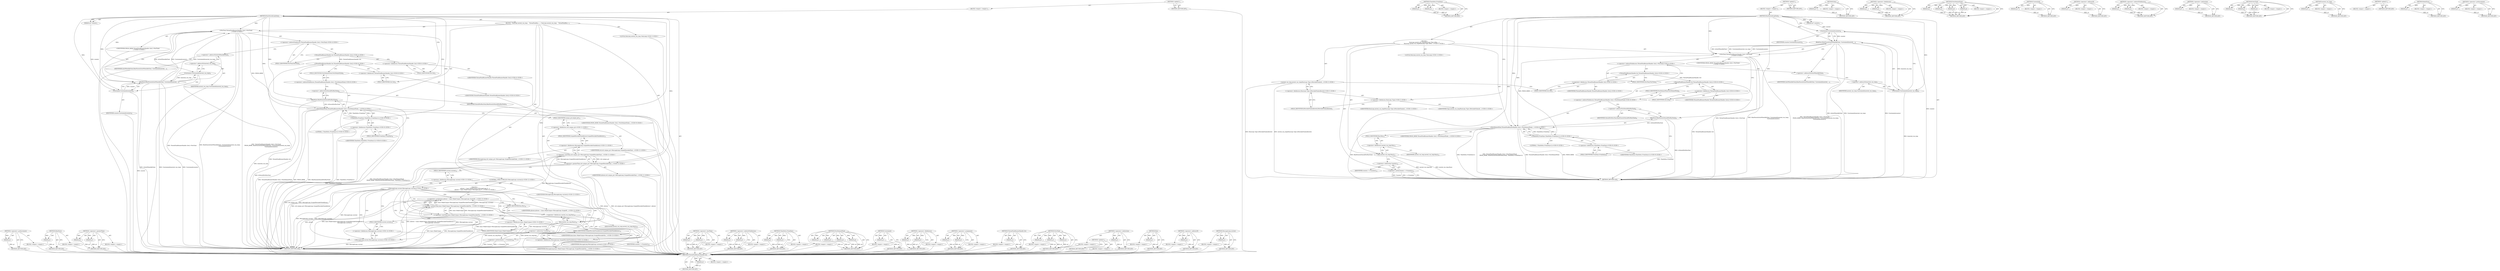 digraph "&lt;operator&gt;.preIncrement" {
vulnerable_168 [label=<(METHOD,&lt;operator&gt;.preIncrement)>];
vulnerable_169 [label=<(PARAM,p1)>];
vulnerable_170 [label=<(BLOCK,&lt;empty&gt;,&lt;empty&gt;)>];
vulnerable_171 [label=<(METHOD_RETURN,ANY)>];
vulnerable_121 [label=<(METHOD,BindOnce)>];
vulnerable_122 [label=<(PARAM,p1)>];
vulnerable_123 [label=<(BLOCK,&lt;empty&gt;,&lt;empty&gt;)>];
vulnerable_124 [label=<(METHOD_RETURN,ANY)>];
vulnerable_145 [label=<(METHOD,&lt;operator&gt;.greaterThan)>];
vulnerable_146 [label=<(PARAM,p1)>];
vulnerable_147 [label=<(PARAM,p2)>];
vulnerable_148 [label=<(BLOCK,&lt;empty&gt;,&lt;empty&gt;)>];
vulnerable_149 [label=<(METHOD_RETURN,ANY)>];
vulnerable_6 [label=<(METHOD,&lt;global&gt;)<SUB>1</SUB>>];
vulnerable_7 [label=<(BLOCK,&lt;empty&gt;,&lt;empty&gt;)<SUB>1</SUB>>];
vulnerable_8 [label=<(METHOD,RunNestedLoopTask)<SUB>1</SUB>>];
vulnerable_9 [label=<(PARAM,int* counter)<SUB>1</SUB>>];
vulnerable_10 [label=<(BLOCK,{
  RunLoop nested_run_loop;
 
   ThreadTaskRun...,{
  RunLoop nested_run_loop;
 
   ThreadTaskRun...)<SUB>1</SUB>>];
vulnerable_11 [label="<(LOCAL,RunLoop nested_run_loop: RunLoop)<SUB>2</SUB>>"];
vulnerable_12 [label="<(PostTask,ThreadTaskRunnerHandle::Get()-&gt;PostTask(
      ...)<SUB>4</SUB>>"];
vulnerable_13 [label="<(&lt;operator&gt;.indirectFieldAccess,ThreadTaskRunnerHandle::Get()-&gt;PostTask)<SUB>4</SUB>>"];
vulnerable_14 [label="<(ThreadTaskRunnerHandle.Get,ThreadTaskRunnerHandle::Get())<SUB>4</SUB>>"];
vulnerable_15 [label="<(&lt;operator&gt;.fieldAccess,ThreadTaskRunnerHandle::Get)<SUB>4</SUB>>"];
vulnerable_16 [label="<(IDENTIFIER,ThreadTaskRunnerHandle,ThreadTaskRunnerHandle::Get())<SUB>4</SUB>>"];
vulnerable_17 [label=<(FIELD_IDENTIFIER,Get,Get)<SUB>4</SUB>>];
vulnerable_18 [label=<(FIELD_IDENTIFIER,PostTask,PostTask)<SUB>4</SUB>>];
vulnerable_19 [label="<(IDENTIFIER,FROM_HERE,ThreadTaskRunnerHandle::Get()-&gt;PostTask(
      ...)<SUB>5</SUB>>"];
vulnerable_20 [label=<(BindOnce,BindOnce(&amp;QuitWhenIdleTask, Unretained(&amp;nested_...)<SUB>5</SUB>>];
vulnerable_21 [label=<(&lt;operator&gt;.addressOf,&amp;QuitWhenIdleTask)<SUB>5</SUB>>];
vulnerable_22 [label=<(IDENTIFIER,QuitWhenIdleTask,BindOnce(&amp;QuitWhenIdleTask, Unretained(&amp;nested_...)<SUB>5</SUB>>];
vulnerable_23 [label=<(Unretained,Unretained(&amp;nested_run_loop))<SUB>5</SUB>>];
vulnerable_24 [label=<(&lt;operator&gt;.addressOf,&amp;nested_run_loop)<SUB>5</SUB>>];
vulnerable_25 [label=<(IDENTIFIER,nested_run_loop,Unretained(&amp;nested_run_loop))<SUB>5</SUB>>];
vulnerable_26 [label=<(Unretained,Unretained(counter))<SUB>6</SUB>>];
vulnerable_27 [label=<(IDENTIFIER,counter,Unretained(counter))<SUB>6</SUB>>];
vulnerable_28 [label="<(PostDelayedTask,ThreadTaskRunnerHandle::Get()-&gt;PostDelayedTask(...)<SUB>8</SUB>>"];
vulnerable_29 [label="<(&lt;operator&gt;.indirectFieldAccess,ThreadTaskRunnerHandle::Get()-&gt;PostDelayedTask)<SUB>8</SUB>>"];
vulnerable_30 [label="<(ThreadTaskRunnerHandle.Get,ThreadTaskRunnerHandle::Get())<SUB>8</SUB>>"];
vulnerable_31 [label="<(&lt;operator&gt;.fieldAccess,ThreadTaskRunnerHandle::Get)<SUB>8</SUB>>"];
vulnerable_32 [label="<(IDENTIFIER,ThreadTaskRunnerHandle,ThreadTaskRunnerHandle::Get())<SUB>8</SUB>>"];
vulnerable_33 [label=<(FIELD_IDENTIFIER,Get,Get)<SUB>8</SUB>>];
vulnerable_34 [label=<(FIELD_IDENTIFIER,PostDelayedTask,PostDelayedTask)<SUB>8</SUB>>];
vulnerable_35 [label="<(IDENTIFIER,FROM_HERE,ThreadTaskRunnerHandle::Get()-&gt;PostDelayedTask(...)<SUB>9</SUB>>"];
vulnerable_36 [label=<(BindOnce,BindOnce(&amp;ShouldNotRunTask))<SUB>9</SUB>>];
vulnerable_37 [label=<(&lt;operator&gt;.addressOf,&amp;ShouldNotRunTask)<SUB>9</SUB>>];
vulnerable_38 [label=<(IDENTIFIER,ShouldNotRunTask,BindOnce(&amp;ShouldNotRunTask))<SUB>9</SUB>>];
vulnerable_39 [label="<(TimeDelta.FromDays,TimeDelta::FromDays(1))<SUB>9</SUB>>"];
vulnerable_40 [label="<(&lt;operator&gt;.fieldAccess,TimeDelta::FromDays)<SUB>9</SUB>>"];
vulnerable_41 [label="<(IDENTIFIER,TimeDelta,TimeDelta::FromDays(1))<SUB>9</SUB>>"];
vulnerable_42 [label=<(FIELD_IDENTIFIER,FromDays,FromDays)<SUB>9</SUB>>];
vulnerable_43 [label="<(LITERAL,1,TimeDelta::FromDays(1))<SUB>9</SUB>>"];
vulnerable_44 [label="<(&lt;operator&gt;.greaterThan,std::unique_ptr&lt;MessageLoop::ScopedNestableTask...)<SUB>11</SUB>>"];
vulnerable_45 [label="<(&lt;operator&gt;.lessThan,std::unique_ptr&lt;MessageLoop::ScopedNestableTask...)<SUB>11</SUB>>"];
vulnerable_46 [label="<(&lt;operator&gt;.fieldAccess,std::unique_ptr)<SUB>11</SUB>>"];
vulnerable_47 [label="<(IDENTIFIER,std,std::unique_ptr&lt;MessageLoop::ScopedNestableTask...)<SUB>11</SUB>>"];
vulnerable_48 [label=<(FIELD_IDENTIFIER,unique_ptr,unique_ptr)<SUB>11</SUB>>];
vulnerable_49 [label="<(&lt;operator&gt;.fieldAccess,MessageLoop::ScopedNestableTaskAllower)<SUB>11</SUB>>"];
vulnerable_50 [label="<(IDENTIFIER,MessageLoop,std::unique_ptr&lt;MessageLoop::ScopedNestableTask...)<SUB>11</SUB>>"];
vulnerable_51 [label=<(FIELD_IDENTIFIER,ScopedNestableTaskAllower,ScopedNestableTaskAllower)<SUB>11</SUB>>];
vulnerable_52 [label="<(IDENTIFIER,allower,std::unique_ptr&lt;MessageLoop::ScopedNestableTask...)<SUB>11</SUB>>"];
vulnerable_53 [label="<(CONTROL_STRUCTURE,IF,if (MessageLoop::current()))<SUB>12</SUB>>"];
vulnerable_54 [label="<(MessageLoop.current,MessageLoop::current())<SUB>12</SUB>>"];
vulnerable_55 [label="<(&lt;operator&gt;.fieldAccess,MessageLoop::current)<SUB>12</SUB>>"];
vulnerable_56 [label="<(IDENTIFIER,MessageLoop,MessageLoop::current())<SUB>12</SUB>>"];
vulnerable_57 [label=<(FIELD_IDENTIFIER,current,current)<SUB>12</SUB>>];
vulnerable_58 [label="<(BLOCK,{
    allower = base::MakeUnique&lt;MessageLoop::S...,{
    allower = base::MakeUnique&lt;MessageLoop::S...)<SUB>12</SUB>>"];
vulnerable_59 [label="<(&lt;operator&gt;.assignment,allower = base::MakeUnique&lt;MessageLoop::ScopedN...)<SUB>13</SUB>>"];
vulnerable_60 [label="<(IDENTIFIER,allower,allower = base::MakeUnique&lt;MessageLoop::ScopedN...)<SUB>13</SUB>>"];
vulnerable_61 [label="<(&lt;operator&gt;.greaterThan,base::MakeUnique&lt;MessageLoop::ScopedNestableTas...)<SUB>13</SUB>>"];
vulnerable_62 [label="<(&lt;operator&gt;.lessThan,base::MakeUnique&lt;MessageLoop::ScopedNestableTas...)<SUB>13</SUB>>"];
vulnerable_63 [label="<(&lt;operator&gt;.fieldAccess,base::MakeUnique)<SUB>13</SUB>>"];
vulnerable_64 [label="<(IDENTIFIER,base,base::MakeUnique&lt;MessageLoop::ScopedNestableTas...)<SUB>13</SUB>>"];
vulnerable_65 [label=<(FIELD_IDENTIFIER,MakeUnique,MakeUnique)<SUB>13</SUB>>];
vulnerable_66 [label="<(&lt;operator&gt;.fieldAccess,MessageLoop::ScopedNestableTaskAllower)<SUB>13</SUB>>"];
vulnerable_67 [label="<(IDENTIFIER,MessageLoop,base::MakeUnique&lt;MessageLoop::ScopedNestableTas...)<SUB>13</SUB>>"];
vulnerable_68 [label=<(FIELD_IDENTIFIER,ScopedNestableTaskAllower,ScopedNestableTaskAllower)<SUB>13</SUB>>];
vulnerable_69 [label="<(MessageLoop.current,MessageLoop::current())<SUB>14</SUB>>"];
vulnerable_70 [label="<(&lt;operator&gt;.fieldAccess,MessageLoop::current)<SUB>14</SUB>>"];
vulnerable_71 [label="<(IDENTIFIER,MessageLoop,MessageLoop::current())<SUB>14</SUB>>"];
vulnerable_72 [label=<(FIELD_IDENTIFIER,current,current)<SUB>14</SUB>>];
vulnerable_73 [label=<(Run,nested_run_loop.Run())<SUB>16</SUB>>];
vulnerable_74 [label=<(&lt;operator&gt;.fieldAccess,nested_run_loop.Run)<SUB>16</SUB>>];
vulnerable_75 [label=<(IDENTIFIER,nested_run_loop,nested_run_loop.Run())<SUB>16</SUB>>];
vulnerable_76 [label=<(FIELD_IDENTIFIER,Run,Run)<SUB>16</SUB>>];
vulnerable_77 [label=<(&lt;operator&gt;.preIncrement,++(*counter))<SUB>18</SUB>>];
vulnerable_78 [label=<(&lt;operator&gt;.indirection,*counter)<SUB>18</SUB>>];
vulnerable_79 [label=<(IDENTIFIER,counter,++(*counter))<SUB>18</SUB>>];
vulnerable_80 [label=<(METHOD_RETURN,void)<SUB>1</SUB>>];
vulnerable_82 [label=<(METHOD_RETURN,ANY)<SUB>1</SUB>>];
vulnerable_150 [label=<(METHOD,&lt;operator&gt;.lessThan)>];
vulnerable_151 [label=<(PARAM,p1)>];
vulnerable_152 [label=<(PARAM,p2)>];
vulnerable_153 [label=<(BLOCK,&lt;empty&gt;,&lt;empty&gt;)>];
vulnerable_154 [label=<(METHOD_RETURN,ANY)>];
vulnerable_107 [label=<(METHOD,&lt;operator&gt;.indirectFieldAccess)>];
vulnerable_108 [label=<(PARAM,p1)>];
vulnerable_109 [label=<(PARAM,p2)>];
vulnerable_110 [label=<(BLOCK,&lt;empty&gt;,&lt;empty&gt;)>];
vulnerable_111 [label=<(METHOD_RETURN,ANY)>];
vulnerable_140 [label=<(METHOD,TimeDelta.FromDays)>];
vulnerable_141 [label=<(PARAM,p1)>];
vulnerable_142 [label=<(PARAM,p2)>];
vulnerable_143 [label=<(BLOCK,&lt;empty&gt;,&lt;empty&gt;)>];
vulnerable_144 [label=<(METHOD_RETURN,ANY)>];
vulnerable_133 [label=<(METHOD,PostDelayedTask)>];
vulnerable_134 [label=<(PARAM,p1)>];
vulnerable_135 [label=<(PARAM,p2)>];
vulnerable_136 [label=<(PARAM,p3)>];
vulnerable_137 [label=<(PARAM,p4)>];
vulnerable_138 [label=<(BLOCK,&lt;empty&gt;,&lt;empty&gt;)>];
vulnerable_139 [label=<(METHOD_RETURN,ANY)>];
vulnerable_129 [label=<(METHOD,Unretained)>];
vulnerable_130 [label=<(PARAM,p1)>];
vulnerable_131 [label=<(BLOCK,&lt;empty&gt;,&lt;empty&gt;)>];
vulnerable_132 [label=<(METHOD_RETURN,ANY)>];
vulnerable_116 [label=<(METHOD,&lt;operator&gt;.fieldAccess)>];
vulnerable_117 [label=<(PARAM,p1)>];
vulnerable_118 [label=<(PARAM,p2)>];
vulnerable_119 [label=<(BLOCK,&lt;empty&gt;,&lt;empty&gt;)>];
vulnerable_120 [label=<(METHOD_RETURN,ANY)>];
vulnerable_159 [label=<(METHOD,&lt;operator&gt;.assignment)>];
vulnerable_160 [label=<(PARAM,p1)>];
vulnerable_161 [label=<(PARAM,p2)>];
vulnerable_162 [label=<(BLOCK,&lt;empty&gt;,&lt;empty&gt;)>];
vulnerable_163 [label=<(METHOD_RETURN,ANY)>];
vulnerable_112 [label=<(METHOD,ThreadTaskRunnerHandle.Get)>];
vulnerable_113 [label=<(PARAM,p1)>];
vulnerable_114 [label=<(BLOCK,&lt;empty&gt;,&lt;empty&gt;)>];
vulnerable_115 [label=<(METHOD_RETURN,ANY)>];
vulnerable_101 [label=<(METHOD,PostTask)>];
vulnerable_102 [label=<(PARAM,p1)>];
vulnerable_103 [label=<(PARAM,p2)>];
vulnerable_104 [label=<(PARAM,p3)>];
vulnerable_105 [label=<(BLOCK,&lt;empty&gt;,&lt;empty&gt;)>];
vulnerable_106 [label=<(METHOD_RETURN,ANY)>];
vulnerable_95 [label=<(METHOD,&lt;global&gt;)<SUB>1</SUB>>];
vulnerable_96 [label=<(BLOCK,&lt;empty&gt;,&lt;empty&gt;)>];
vulnerable_97 [label=<(METHOD_RETURN,ANY)>];
vulnerable_172 [label=<(METHOD,&lt;operator&gt;.indirection)>];
vulnerable_173 [label=<(PARAM,p1)>];
vulnerable_174 [label=<(BLOCK,&lt;empty&gt;,&lt;empty&gt;)>];
vulnerable_175 [label=<(METHOD_RETURN,ANY)>];
vulnerable_164 [label=<(METHOD,Run)>];
vulnerable_165 [label=<(PARAM,p1)>];
vulnerable_166 [label=<(BLOCK,&lt;empty&gt;,&lt;empty&gt;)>];
vulnerable_167 [label=<(METHOD_RETURN,ANY)>];
vulnerable_125 [label=<(METHOD,&lt;operator&gt;.addressOf)>];
vulnerable_126 [label=<(PARAM,p1)>];
vulnerable_127 [label=<(BLOCK,&lt;empty&gt;,&lt;empty&gt;)>];
vulnerable_128 [label=<(METHOD_RETURN,ANY)>];
vulnerable_155 [label=<(METHOD,MessageLoop.current)>];
vulnerable_156 [label=<(PARAM,p1)>];
vulnerable_157 [label=<(BLOCK,&lt;empty&gt;,&lt;empty&gt;)>];
vulnerable_158 [label=<(METHOD_RETURN,ANY)>];
fixed_100 [label=<(METHOD,ThreadTaskRunnerHandle.Get)>];
fixed_101 [label=<(PARAM,p1)>];
fixed_102 [label=<(BLOCK,&lt;empty&gt;,&lt;empty&gt;)>];
fixed_103 [label=<(METHOD_RETURN,ANY)>];
fixed_123 [label=<(METHOD,TimeDelta.FromDays)>];
fixed_124 [label=<(PARAM,p1)>];
fixed_125 [label=<(PARAM,p2)>];
fixed_126 [label=<(BLOCK,&lt;empty&gt;,&lt;empty&gt;)>];
fixed_127 [label=<(METHOD_RETURN,ANY)>];
fixed_6 [label=<(METHOD,&lt;global&gt;)<SUB>1</SUB>>];
fixed_7 [label=<(BLOCK,&lt;empty&gt;,&lt;empty&gt;)<SUB>1</SUB>>];
fixed_8 [label=<(METHOD,RunNestedLoopTask)<SUB>1</SUB>>];
fixed_9 [label=<(PARAM,int* counter)<SUB>1</SUB>>];
fixed_10 [label="<(BLOCK,{
  RunLoop nested_run_loop(RunLoop::Type::kNes...,{
  RunLoop nested_run_loop(RunLoop::Type::kNes...)<SUB>1</SUB>>"];
fixed_11 [label="<(LOCAL,RunLoop nested_run_loop: RunLoop)<SUB>2</SUB>>"];
fixed_12 [label="<(nested_run_loop,nested_run_loop(RunLoop::Type::kNestableTasksAl...)<SUB>2</SUB>>"];
fixed_13 [label="<(&lt;operator&gt;.fieldAccess,RunLoop::Type::kNestableTasksAllowed)<SUB>2</SUB>>"];
fixed_14 [label="<(&lt;operator&gt;.fieldAccess,RunLoop::Type)<SUB>2</SUB>>"];
fixed_15 [label="<(IDENTIFIER,RunLoop,nested_run_loop(RunLoop::Type::kNestableTasksAl...)<SUB>2</SUB>>"];
fixed_16 [label="<(IDENTIFIER,Type,nested_run_loop(RunLoop::Type::kNestableTasksAl...)<SUB>2</SUB>>"];
fixed_17 [label=<(FIELD_IDENTIFIER,kNestableTasksAllowed,kNestableTasksAllowed)<SUB>2</SUB>>];
fixed_18 [label="<(PostTask,ThreadTaskRunnerHandle::Get()-&gt;PostTask(
      ...)<SUB>4</SUB>>"];
fixed_19 [label="<(&lt;operator&gt;.indirectFieldAccess,ThreadTaskRunnerHandle::Get()-&gt;PostTask)<SUB>4</SUB>>"];
fixed_20 [label="<(ThreadTaskRunnerHandle.Get,ThreadTaskRunnerHandle::Get())<SUB>4</SUB>>"];
fixed_21 [label="<(&lt;operator&gt;.fieldAccess,ThreadTaskRunnerHandle::Get)<SUB>4</SUB>>"];
fixed_22 [label="<(IDENTIFIER,ThreadTaskRunnerHandle,ThreadTaskRunnerHandle::Get())<SUB>4</SUB>>"];
fixed_23 [label=<(FIELD_IDENTIFIER,Get,Get)<SUB>4</SUB>>];
fixed_24 [label=<(FIELD_IDENTIFIER,PostTask,PostTask)<SUB>4</SUB>>];
fixed_25 [label="<(IDENTIFIER,FROM_HERE,ThreadTaskRunnerHandle::Get()-&gt;PostTask(
      ...)<SUB>5</SUB>>"];
fixed_26 [label=<(BindOnce,BindOnce(&amp;QuitWhenIdleTask, Unretained(&amp;nested_...)<SUB>5</SUB>>];
fixed_27 [label=<(&lt;operator&gt;.addressOf,&amp;QuitWhenIdleTask)<SUB>5</SUB>>];
fixed_28 [label=<(IDENTIFIER,QuitWhenIdleTask,BindOnce(&amp;QuitWhenIdleTask, Unretained(&amp;nested_...)<SUB>5</SUB>>];
fixed_29 [label=<(Unretained,Unretained(&amp;nested_run_loop))<SUB>5</SUB>>];
fixed_30 [label=<(&lt;operator&gt;.addressOf,&amp;nested_run_loop)<SUB>5</SUB>>];
fixed_31 [label=<(IDENTIFIER,nested_run_loop,Unretained(&amp;nested_run_loop))<SUB>5</SUB>>];
fixed_32 [label=<(Unretained,Unretained(counter))<SUB>6</SUB>>];
fixed_33 [label=<(IDENTIFIER,counter,Unretained(counter))<SUB>6</SUB>>];
fixed_34 [label="<(PostDelayedTask,ThreadTaskRunnerHandle::Get()-&gt;PostDelayedTask(...)<SUB>8</SUB>>"];
fixed_35 [label="<(&lt;operator&gt;.indirectFieldAccess,ThreadTaskRunnerHandle::Get()-&gt;PostDelayedTask)<SUB>8</SUB>>"];
fixed_36 [label="<(ThreadTaskRunnerHandle.Get,ThreadTaskRunnerHandle::Get())<SUB>8</SUB>>"];
fixed_37 [label="<(&lt;operator&gt;.fieldAccess,ThreadTaskRunnerHandle::Get)<SUB>8</SUB>>"];
fixed_38 [label="<(IDENTIFIER,ThreadTaskRunnerHandle,ThreadTaskRunnerHandle::Get())<SUB>8</SUB>>"];
fixed_39 [label=<(FIELD_IDENTIFIER,Get,Get)<SUB>8</SUB>>];
fixed_40 [label=<(FIELD_IDENTIFIER,PostDelayedTask,PostDelayedTask)<SUB>8</SUB>>];
fixed_41 [label="<(IDENTIFIER,FROM_HERE,ThreadTaskRunnerHandle::Get()-&gt;PostDelayedTask(...)<SUB>9</SUB>>"];
fixed_42 [label=<(BindOnce,BindOnce(&amp;ShouldNotRunTask))<SUB>9</SUB>>];
fixed_43 [label=<(&lt;operator&gt;.addressOf,&amp;ShouldNotRunTask)<SUB>9</SUB>>];
fixed_44 [label=<(IDENTIFIER,ShouldNotRunTask,BindOnce(&amp;ShouldNotRunTask))<SUB>9</SUB>>];
fixed_45 [label="<(TimeDelta.FromDays,TimeDelta::FromDays(1))<SUB>9</SUB>>"];
fixed_46 [label="<(&lt;operator&gt;.fieldAccess,TimeDelta::FromDays)<SUB>9</SUB>>"];
fixed_47 [label="<(IDENTIFIER,TimeDelta,TimeDelta::FromDays(1))<SUB>9</SUB>>"];
fixed_48 [label=<(FIELD_IDENTIFIER,FromDays,FromDays)<SUB>9</SUB>>];
fixed_49 [label="<(LITERAL,1,TimeDelta::FromDays(1))<SUB>9</SUB>>"];
fixed_50 [label=<(Run,nested_run_loop.Run())<SUB>11</SUB>>];
fixed_51 [label=<(&lt;operator&gt;.fieldAccess,nested_run_loop.Run)<SUB>11</SUB>>];
fixed_52 [label=<(IDENTIFIER,nested_run_loop,nested_run_loop.Run())<SUB>11</SUB>>];
fixed_53 [label=<(FIELD_IDENTIFIER,Run,Run)<SUB>11</SUB>>];
fixed_54 [label=<(&lt;operator&gt;.preIncrement,++(*counter))<SUB>13</SUB>>];
fixed_55 [label=<(&lt;operator&gt;.indirection,*counter)<SUB>13</SUB>>];
fixed_56 [label=<(IDENTIFIER,counter,++(*counter))<SUB>13</SUB>>];
fixed_57 [label=<(METHOD_RETURN,void)<SUB>1</SUB>>];
fixed_59 [label=<(METHOD_RETURN,ANY)<SUB>1</SUB>>];
fixed_128 [label=<(METHOD,Run)>];
fixed_129 [label=<(PARAM,p1)>];
fixed_130 [label=<(BLOCK,&lt;empty&gt;,&lt;empty&gt;)>];
fixed_131 [label=<(METHOD_RETURN,ANY)>];
fixed_84 [label=<(METHOD,&lt;operator&gt;.fieldAccess)>];
fixed_85 [label=<(PARAM,p1)>];
fixed_86 [label=<(PARAM,p2)>];
fixed_87 [label=<(BLOCK,&lt;empty&gt;,&lt;empty&gt;)>];
fixed_88 [label=<(METHOD_RETURN,ANY)>];
fixed_116 [label=<(METHOD,PostDelayedTask)>];
fixed_117 [label=<(PARAM,p1)>];
fixed_118 [label=<(PARAM,p2)>];
fixed_119 [label=<(PARAM,p3)>];
fixed_120 [label=<(PARAM,p4)>];
fixed_121 [label=<(BLOCK,&lt;empty&gt;,&lt;empty&gt;)>];
fixed_122 [label=<(METHOD_RETURN,ANY)>];
fixed_112 [label=<(METHOD,Unretained)>];
fixed_113 [label=<(PARAM,p1)>];
fixed_114 [label=<(BLOCK,&lt;empty&gt;,&lt;empty&gt;)>];
fixed_115 [label=<(METHOD_RETURN,ANY)>];
fixed_108 [label=<(METHOD,&lt;operator&gt;.addressOf)>];
fixed_109 [label=<(PARAM,p1)>];
fixed_110 [label=<(BLOCK,&lt;empty&gt;,&lt;empty&gt;)>];
fixed_111 [label=<(METHOD_RETURN,ANY)>];
fixed_95 [label=<(METHOD,&lt;operator&gt;.indirectFieldAccess)>];
fixed_96 [label=<(PARAM,p1)>];
fixed_97 [label=<(PARAM,p2)>];
fixed_98 [label=<(BLOCK,&lt;empty&gt;,&lt;empty&gt;)>];
fixed_99 [label=<(METHOD_RETURN,ANY)>];
fixed_136 [label=<(METHOD,&lt;operator&gt;.indirection)>];
fixed_137 [label=<(PARAM,p1)>];
fixed_138 [label=<(BLOCK,&lt;empty&gt;,&lt;empty&gt;)>];
fixed_139 [label=<(METHOD_RETURN,ANY)>];
fixed_89 [label=<(METHOD,PostTask)>];
fixed_90 [label=<(PARAM,p1)>];
fixed_91 [label=<(PARAM,p2)>];
fixed_92 [label=<(PARAM,p3)>];
fixed_93 [label=<(BLOCK,&lt;empty&gt;,&lt;empty&gt;)>];
fixed_94 [label=<(METHOD_RETURN,ANY)>];
fixed_80 [label=<(METHOD,nested_run_loop)>];
fixed_81 [label=<(PARAM,p1)>];
fixed_82 [label=<(BLOCK,&lt;empty&gt;,&lt;empty&gt;)>];
fixed_83 [label=<(METHOD_RETURN,ANY)>];
fixed_74 [label=<(METHOD,&lt;global&gt;)<SUB>1</SUB>>];
fixed_75 [label=<(BLOCK,&lt;empty&gt;,&lt;empty&gt;)>];
fixed_76 [label=<(METHOD_RETURN,ANY)>];
fixed_104 [label=<(METHOD,BindOnce)>];
fixed_105 [label=<(PARAM,p1)>];
fixed_106 [label=<(BLOCK,&lt;empty&gt;,&lt;empty&gt;)>];
fixed_107 [label=<(METHOD_RETURN,ANY)>];
fixed_132 [label=<(METHOD,&lt;operator&gt;.preIncrement)>];
fixed_133 [label=<(PARAM,p1)>];
fixed_134 [label=<(BLOCK,&lt;empty&gt;,&lt;empty&gt;)>];
fixed_135 [label=<(METHOD_RETURN,ANY)>];
vulnerable_168 -> vulnerable_169  [key=0, label="AST: "];
vulnerable_168 -> vulnerable_169  [key=1, label="DDG: "];
vulnerable_168 -> vulnerable_170  [key=0, label="AST: "];
vulnerable_168 -> vulnerable_171  [key=0, label="AST: "];
vulnerable_168 -> vulnerable_171  [key=1, label="CFG: "];
vulnerable_169 -> vulnerable_171  [key=0, label="DDG: p1"];
vulnerable_170 -> fixed_100  [key=0];
vulnerable_171 -> fixed_100  [key=0];
vulnerable_121 -> vulnerable_122  [key=0, label="AST: "];
vulnerable_121 -> vulnerable_122  [key=1, label="DDG: "];
vulnerable_121 -> vulnerable_123  [key=0, label="AST: "];
vulnerable_121 -> vulnerable_124  [key=0, label="AST: "];
vulnerable_121 -> vulnerable_124  [key=1, label="CFG: "];
vulnerable_122 -> vulnerable_124  [key=0, label="DDG: p1"];
vulnerable_123 -> fixed_100  [key=0];
vulnerable_124 -> fixed_100  [key=0];
vulnerable_145 -> vulnerable_146  [key=0, label="AST: "];
vulnerable_145 -> vulnerable_146  [key=1, label="DDG: "];
vulnerable_145 -> vulnerable_148  [key=0, label="AST: "];
vulnerable_145 -> vulnerable_147  [key=0, label="AST: "];
vulnerable_145 -> vulnerable_147  [key=1, label="DDG: "];
vulnerable_145 -> vulnerable_149  [key=0, label="AST: "];
vulnerable_145 -> vulnerable_149  [key=1, label="CFG: "];
vulnerable_146 -> vulnerable_149  [key=0, label="DDG: p1"];
vulnerable_147 -> vulnerable_149  [key=0, label="DDG: p2"];
vulnerable_148 -> fixed_100  [key=0];
vulnerable_149 -> fixed_100  [key=0];
vulnerable_6 -> vulnerable_7  [key=0, label="AST: "];
vulnerable_6 -> vulnerable_82  [key=0, label="AST: "];
vulnerable_6 -> vulnerable_82  [key=1, label="CFG: "];
vulnerable_7 -> vulnerable_8  [key=0, label="AST: "];
vulnerable_8 -> vulnerable_9  [key=0, label="AST: "];
vulnerable_8 -> vulnerable_9  [key=1, label="DDG: "];
vulnerable_8 -> vulnerable_10  [key=0, label="AST: "];
vulnerable_8 -> vulnerable_80  [key=0, label="AST: "];
vulnerable_8 -> vulnerable_17  [key=0, label="CFG: "];
vulnerable_8 -> vulnerable_12  [key=0, label="DDG: "];
vulnerable_8 -> vulnerable_28  [key=0, label="DDG: "];
vulnerable_8 -> vulnerable_44  [key=0, label="DDG: "];
vulnerable_8 -> vulnerable_73  [key=0, label="DDG: "];
vulnerable_8 -> vulnerable_20  [key=0, label="DDG: "];
vulnerable_8 -> vulnerable_36  [key=0, label="DDG: "];
vulnerable_8 -> vulnerable_39  [key=0, label="DDG: "];
vulnerable_8 -> vulnerable_23  [key=0, label="DDG: "];
vulnerable_8 -> vulnerable_26  [key=0, label="DDG: "];
vulnerable_9 -> vulnerable_26  [key=0, label="DDG: counter"];
vulnerable_10 -> vulnerable_11  [key=0, label="AST: "];
vulnerable_10 -> vulnerable_12  [key=0, label="AST: "];
vulnerable_10 -> vulnerable_28  [key=0, label="AST: "];
vulnerable_10 -> vulnerable_44  [key=0, label="AST: "];
vulnerable_10 -> vulnerable_53  [key=0, label="AST: "];
vulnerable_10 -> vulnerable_73  [key=0, label="AST: "];
vulnerable_10 -> vulnerable_77  [key=0, label="AST: "];
vulnerable_11 -> fixed_100  [key=0];
vulnerable_12 -> vulnerable_13  [key=0, label="AST: "];
vulnerable_12 -> vulnerable_19  [key=0, label="AST: "];
vulnerable_12 -> vulnerable_20  [key=0, label="AST: "];
vulnerable_12 -> vulnerable_33  [key=0, label="CFG: "];
vulnerable_12 -> vulnerable_80  [key=0, label="DDG: ThreadTaskRunnerHandle::Get()-&gt;PostTask"];
vulnerable_12 -> vulnerable_80  [key=1, label="DDG: BindOnce(&amp;QuitWhenIdleTask, Unretained(&amp;nested_run_loop),
                          Unretained(counter))"];
vulnerable_12 -> vulnerable_80  [key=2, label="DDG: ThreadTaskRunnerHandle::Get()-&gt;PostTask(
      FROM_HERE, BindOnce(&amp;QuitWhenIdleTask, Unretained(&amp;nested_run_loop),
                          Unretained(counter)))"];
vulnerable_12 -> vulnerable_28  [key=0, label="DDG: FROM_HERE"];
vulnerable_13 -> vulnerable_14  [key=0, label="AST: "];
vulnerable_13 -> vulnerable_18  [key=0, label="AST: "];
vulnerable_13 -> vulnerable_21  [key=0, label="CFG: "];
vulnerable_14 -> vulnerable_15  [key=0, label="AST: "];
vulnerable_14 -> vulnerable_18  [key=0, label="CFG: "];
vulnerable_14 -> vulnerable_30  [key=0, label="DDG: ThreadTaskRunnerHandle::Get"];
vulnerable_15 -> vulnerable_16  [key=0, label="AST: "];
vulnerable_15 -> vulnerable_17  [key=0, label="AST: "];
vulnerable_15 -> vulnerable_14  [key=0, label="CFG: "];
vulnerable_16 -> fixed_100  [key=0];
vulnerable_17 -> vulnerable_15  [key=0, label="CFG: "];
vulnerable_18 -> vulnerable_13  [key=0, label="CFG: "];
vulnerable_19 -> fixed_100  [key=0];
vulnerable_20 -> vulnerable_21  [key=0, label="AST: "];
vulnerable_20 -> vulnerable_23  [key=0, label="AST: "];
vulnerable_20 -> vulnerable_26  [key=0, label="AST: "];
vulnerable_20 -> vulnerable_12  [key=0, label="CFG: "];
vulnerable_20 -> vulnerable_12  [key=1, label="DDG: &amp;QuitWhenIdleTask"];
vulnerable_20 -> vulnerable_12  [key=2, label="DDG: Unretained(&amp;nested_run_loop)"];
vulnerable_20 -> vulnerable_12  [key=3, label="DDG: Unretained(counter)"];
vulnerable_20 -> vulnerable_80  [key=0, label="DDG: &amp;QuitWhenIdleTask"];
vulnerable_20 -> vulnerable_80  [key=1, label="DDG: Unretained(&amp;nested_run_loop)"];
vulnerable_20 -> vulnerable_80  [key=2, label="DDG: Unretained(counter)"];
vulnerable_21 -> vulnerable_22  [key=0, label="AST: "];
vulnerable_21 -> vulnerable_24  [key=0, label="CFG: "];
vulnerable_22 -> fixed_100  [key=0];
vulnerable_23 -> vulnerable_24  [key=0, label="AST: "];
vulnerable_23 -> vulnerable_26  [key=0, label="CFG: "];
vulnerable_23 -> vulnerable_80  [key=0, label="DDG: &amp;nested_run_loop"];
vulnerable_23 -> vulnerable_20  [key=0, label="DDG: &amp;nested_run_loop"];
vulnerable_24 -> vulnerable_25  [key=0, label="AST: "];
vulnerable_24 -> vulnerable_23  [key=0, label="CFG: "];
vulnerable_25 -> fixed_100  [key=0];
vulnerable_26 -> vulnerable_27  [key=0, label="AST: "];
vulnerable_26 -> vulnerable_20  [key=0, label="CFG: "];
vulnerable_26 -> vulnerable_20  [key=1, label="DDG: counter"];
vulnerable_26 -> vulnerable_80  [key=0, label="DDG: counter"];
vulnerable_27 -> fixed_100  [key=0];
vulnerable_28 -> vulnerable_29  [key=0, label="AST: "];
vulnerable_28 -> vulnerable_35  [key=0, label="AST: "];
vulnerable_28 -> vulnerable_36  [key=0, label="AST: "];
vulnerable_28 -> vulnerable_39  [key=0, label="AST: "];
vulnerable_28 -> vulnerable_48  [key=0, label="CFG: "];
vulnerable_28 -> vulnerable_80  [key=0, label="DDG: ThreadTaskRunnerHandle::Get()-&gt;PostDelayedTask"];
vulnerable_28 -> vulnerable_80  [key=1, label="DDG: FROM_HERE"];
vulnerable_28 -> vulnerable_80  [key=2, label="DDG: BindOnce(&amp;ShouldNotRunTask)"];
vulnerable_28 -> vulnerable_80  [key=3, label="DDG: TimeDelta::FromDays(1)"];
vulnerable_28 -> vulnerable_80  [key=4, label="DDG: ThreadTaskRunnerHandle::Get()-&gt;PostDelayedTask(
       FROM_HERE, BindOnce(&amp;ShouldNotRunTask), TimeDelta::FromDays(1))"];
vulnerable_29 -> vulnerable_30  [key=0, label="AST: "];
vulnerable_29 -> vulnerable_34  [key=0, label="AST: "];
vulnerable_29 -> vulnerable_37  [key=0, label="CFG: "];
vulnerable_30 -> vulnerable_31  [key=0, label="AST: "];
vulnerable_30 -> vulnerable_34  [key=0, label="CFG: "];
vulnerable_30 -> vulnerable_80  [key=0, label="DDG: ThreadTaskRunnerHandle::Get"];
vulnerable_31 -> vulnerable_32  [key=0, label="AST: "];
vulnerable_31 -> vulnerable_33  [key=0, label="AST: "];
vulnerable_31 -> vulnerable_30  [key=0, label="CFG: "];
vulnerable_32 -> fixed_100  [key=0];
vulnerable_33 -> vulnerable_31  [key=0, label="CFG: "];
vulnerable_34 -> vulnerable_29  [key=0, label="CFG: "];
vulnerable_35 -> fixed_100  [key=0];
vulnerable_36 -> vulnerable_37  [key=0, label="AST: "];
vulnerable_36 -> vulnerable_42  [key=0, label="CFG: "];
vulnerable_36 -> vulnerable_80  [key=0, label="DDG: &amp;ShouldNotRunTask"];
vulnerable_36 -> vulnerable_28  [key=0, label="DDG: &amp;ShouldNotRunTask"];
vulnerable_37 -> vulnerable_38  [key=0, label="AST: "];
vulnerable_37 -> vulnerable_36  [key=0, label="CFG: "];
vulnerable_38 -> fixed_100  [key=0];
vulnerable_39 -> vulnerable_40  [key=0, label="AST: "];
vulnerable_39 -> vulnerable_43  [key=0, label="AST: "];
vulnerable_39 -> vulnerable_28  [key=0, label="CFG: "];
vulnerable_39 -> vulnerable_28  [key=1, label="DDG: TimeDelta::FromDays"];
vulnerable_39 -> vulnerable_28  [key=2, label="DDG: 1"];
vulnerable_39 -> vulnerable_80  [key=0, label="DDG: TimeDelta::FromDays"];
vulnerable_40 -> vulnerable_41  [key=0, label="AST: "];
vulnerable_40 -> vulnerable_42  [key=0, label="AST: "];
vulnerable_40 -> vulnerable_39  [key=0, label="CFG: "];
vulnerable_41 -> fixed_100  [key=0];
vulnerable_42 -> vulnerable_40  [key=0, label="CFG: "];
vulnerable_43 -> fixed_100  [key=0];
vulnerable_44 -> vulnerable_45  [key=0, label="AST: "];
vulnerable_44 -> vulnerable_52  [key=0, label="AST: "];
vulnerable_44 -> vulnerable_57  [key=0, label="CFG: "];
vulnerable_44 -> vulnerable_80  [key=0, label="DDG: std::unique_ptr&lt;MessageLoop::ScopedNestableTaskAllower"];
vulnerable_44 -> vulnerable_80  [key=1, label="DDG: allower"];
vulnerable_44 -> vulnerable_80  [key=2, label="DDG: std::unique_ptr&lt;MessageLoop::ScopedNestableTaskAllower&gt; allower"];
vulnerable_45 -> vulnerable_46  [key=0, label="AST: "];
vulnerable_45 -> vulnerable_49  [key=0, label="AST: "];
vulnerable_45 -> vulnerable_44  [key=0, label="CFG: "];
vulnerable_45 -> vulnerable_44  [key=1, label="DDG: std::unique_ptr"];
vulnerable_45 -> vulnerable_44  [key=2, label="DDG: MessageLoop::ScopedNestableTaskAllower"];
vulnerable_45 -> vulnerable_80  [key=0, label="DDG: std::unique_ptr"];
vulnerable_45 -> vulnerable_80  [key=1, label="DDG: MessageLoop::ScopedNestableTaskAllower"];
vulnerable_45 -> vulnerable_62  [key=0, label="DDG: MessageLoop::ScopedNestableTaskAllower"];
vulnerable_46 -> vulnerable_47  [key=0, label="AST: "];
vulnerable_46 -> vulnerable_48  [key=0, label="AST: "];
vulnerable_46 -> vulnerable_51  [key=0, label="CFG: "];
vulnerable_47 -> fixed_100  [key=0];
vulnerable_48 -> vulnerable_46  [key=0, label="CFG: "];
vulnerable_49 -> vulnerable_50  [key=0, label="AST: "];
vulnerable_49 -> vulnerable_51  [key=0, label="AST: "];
vulnerable_49 -> vulnerable_45  [key=0, label="CFG: "];
vulnerable_50 -> fixed_100  [key=0];
vulnerable_51 -> vulnerable_49  [key=0, label="CFG: "];
vulnerable_52 -> fixed_100  [key=0];
vulnerable_53 -> vulnerable_54  [key=0, label="AST: "];
vulnerable_53 -> vulnerable_58  [key=0, label="AST: "];
vulnerable_54 -> vulnerable_55  [key=0, label="AST: "];
vulnerable_54 -> vulnerable_65  [key=0, label="CFG: "];
vulnerable_54 -> vulnerable_65  [key=1, label="CDG: "];
vulnerable_54 -> vulnerable_76  [key=0, label="CFG: "];
vulnerable_54 -> vulnerable_80  [key=0, label="DDG: MessageLoop::current"];
vulnerable_54 -> vulnerable_80  [key=1, label="DDG: MessageLoop::current()"];
vulnerable_54 -> vulnerable_69  [key=0, label="DDG: MessageLoop::current"];
vulnerable_54 -> vulnerable_69  [key=1, label="CDG: "];
vulnerable_54 -> vulnerable_68  [key=0, label="CDG: "];
vulnerable_54 -> vulnerable_61  [key=0, label="CDG: "];
vulnerable_54 -> vulnerable_59  [key=0, label="CDG: "];
vulnerable_54 -> vulnerable_66  [key=0, label="CDG: "];
vulnerable_54 -> vulnerable_72  [key=0, label="CDG: "];
vulnerable_54 -> vulnerable_70  [key=0, label="CDG: "];
vulnerable_54 -> vulnerable_62  [key=0, label="CDG: "];
vulnerable_54 -> vulnerable_63  [key=0, label="CDG: "];
vulnerable_55 -> vulnerable_56  [key=0, label="AST: "];
vulnerable_55 -> vulnerable_57  [key=0, label="AST: "];
vulnerable_55 -> vulnerable_54  [key=0, label="CFG: "];
vulnerable_56 -> fixed_100  [key=0];
vulnerable_57 -> vulnerable_55  [key=0, label="CFG: "];
vulnerable_58 -> vulnerable_59  [key=0, label="AST: "];
vulnerable_59 -> vulnerable_60  [key=0, label="AST: "];
vulnerable_59 -> vulnerable_61  [key=0, label="AST: "];
vulnerable_59 -> vulnerable_76  [key=0, label="CFG: "];
vulnerable_59 -> vulnerable_80  [key=0, label="DDG: allower"];
vulnerable_59 -> vulnerable_80  [key=1, label="DDG: base::MakeUnique&lt;MessageLoop::ScopedNestableTaskAllower&gt;(
        MessageLoop::current())"];
vulnerable_59 -> vulnerable_80  [key=2, label="DDG: allower = base::MakeUnique&lt;MessageLoop::ScopedNestableTaskAllower&gt;(
        MessageLoop::current())"];
vulnerable_60 -> fixed_100  [key=0];
vulnerable_61 -> vulnerable_62  [key=0, label="AST: "];
vulnerable_61 -> vulnerable_69  [key=0, label="AST: "];
vulnerable_61 -> vulnerable_59  [key=0, label="CFG: "];
vulnerable_61 -> vulnerable_59  [key=1, label="DDG: base::MakeUnique&lt;MessageLoop::ScopedNestableTaskAllower"];
vulnerable_61 -> vulnerable_59  [key=2, label="DDG: MessageLoop::current()"];
vulnerable_61 -> vulnerable_80  [key=0, label="DDG: base::MakeUnique&lt;MessageLoop::ScopedNestableTaskAllower"];
vulnerable_61 -> vulnerable_80  [key=1, label="DDG: MessageLoop::current()"];
vulnerable_62 -> vulnerable_63  [key=0, label="AST: "];
vulnerable_62 -> vulnerable_66  [key=0, label="AST: "];
vulnerable_62 -> vulnerable_72  [key=0, label="CFG: "];
vulnerable_62 -> vulnerable_80  [key=0, label="DDG: base::MakeUnique"];
vulnerable_62 -> vulnerable_80  [key=1, label="DDG: MessageLoop::ScopedNestableTaskAllower"];
vulnerable_62 -> vulnerable_61  [key=0, label="DDG: base::MakeUnique"];
vulnerable_62 -> vulnerable_61  [key=1, label="DDG: MessageLoop::ScopedNestableTaskAllower"];
vulnerable_63 -> vulnerable_64  [key=0, label="AST: "];
vulnerable_63 -> vulnerable_65  [key=0, label="AST: "];
vulnerable_63 -> vulnerable_68  [key=0, label="CFG: "];
vulnerable_64 -> fixed_100  [key=0];
vulnerable_65 -> vulnerable_63  [key=0, label="CFG: "];
vulnerable_66 -> vulnerable_67  [key=0, label="AST: "];
vulnerable_66 -> vulnerable_68  [key=0, label="AST: "];
vulnerable_66 -> vulnerable_62  [key=0, label="CFG: "];
vulnerable_67 -> fixed_100  [key=0];
vulnerable_68 -> vulnerable_66  [key=0, label="CFG: "];
vulnerable_69 -> vulnerable_70  [key=0, label="AST: "];
vulnerable_69 -> vulnerable_61  [key=0, label="CFG: "];
vulnerable_69 -> vulnerable_61  [key=1, label="DDG: MessageLoop::current"];
vulnerable_69 -> vulnerable_80  [key=0, label="DDG: MessageLoop::current"];
vulnerable_70 -> vulnerable_71  [key=0, label="AST: "];
vulnerable_70 -> vulnerable_72  [key=0, label="AST: "];
vulnerable_70 -> vulnerable_69  [key=0, label="CFG: "];
vulnerable_71 -> fixed_100  [key=0];
vulnerable_72 -> vulnerable_70  [key=0, label="CFG: "];
vulnerable_73 -> vulnerable_74  [key=0, label="AST: "];
vulnerable_73 -> vulnerable_78  [key=0, label="CFG: "];
vulnerable_73 -> vulnerable_80  [key=0, label="DDG: nested_run_loop.Run"];
vulnerable_73 -> vulnerable_80  [key=1, label="DDG: nested_run_loop.Run()"];
vulnerable_74 -> vulnerable_75  [key=0, label="AST: "];
vulnerable_74 -> vulnerable_76  [key=0, label="AST: "];
vulnerable_74 -> vulnerable_73  [key=0, label="CFG: "];
vulnerable_75 -> fixed_100  [key=0];
vulnerable_76 -> vulnerable_74  [key=0, label="CFG: "];
vulnerable_77 -> vulnerable_78  [key=0, label="AST: "];
vulnerable_77 -> vulnerable_80  [key=0, label="CFG: "];
vulnerable_77 -> vulnerable_80  [key=1, label="DDG: *counter"];
vulnerable_77 -> vulnerable_80  [key=2, label="DDG: ++(*counter)"];
vulnerable_78 -> vulnerable_79  [key=0, label="AST: "];
vulnerable_78 -> vulnerable_77  [key=0, label="CFG: "];
vulnerable_79 -> fixed_100  [key=0];
vulnerable_80 -> fixed_100  [key=0];
vulnerable_82 -> fixed_100  [key=0];
vulnerable_150 -> vulnerable_151  [key=0, label="AST: "];
vulnerable_150 -> vulnerable_151  [key=1, label="DDG: "];
vulnerable_150 -> vulnerable_153  [key=0, label="AST: "];
vulnerable_150 -> vulnerable_152  [key=0, label="AST: "];
vulnerable_150 -> vulnerable_152  [key=1, label="DDG: "];
vulnerable_150 -> vulnerable_154  [key=0, label="AST: "];
vulnerable_150 -> vulnerable_154  [key=1, label="CFG: "];
vulnerable_151 -> vulnerable_154  [key=0, label="DDG: p1"];
vulnerable_152 -> vulnerable_154  [key=0, label="DDG: p2"];
vulnerable_153 -> fixed_100  [key=0];
vulnerable_154 -> fixed_100  [key=0];
vulnerable_107 -> vulnerable_108  [key=0, label="AST: "];
vulnerable_107 -> vulnerable_108  [key=1, label="DDG: "];
vulnerable_107 -> vulnerable_110  [key=0, label="AST: "];
vulnerable_107 -> vulnerable_109  [key=0, label="AST: "];
vulnerable_107 -> vulnerable_109  [key=1, label="DDG: "];
vulnerable_107 -> vulnerable_111  [key=0, label="AST: "];
vulnerable_107 -> vulnerable_111  [key=1, label="CFG: "];
vulnerable_108 -> vulnerable_111  [key=0, label="DDG: p1"];
vulnerable_109 -> vulnerable_111  [key=0, label="DDG: p2"];
vulnerable_110 -> fixed_100  [key=0];
vulnerable_111 -> fixed_100  [key=0];
vulnerable_140 -> vulnerable_141  [key=0, label="AST: "];
vulnerable_140 -> vulnerable_141  [key=1, label="DDG: "];
vulnerable_140 -> vulnerable_143  [key=0, label="AST: "];
vulnerable_140 -> vulnerable_142  [key=0, label="AST: "];
vulnerable_140 -> vulnerable_142  [key=1, label="DDG: "];
vulnerable_140 -> vulnerable_144  [key=0, label="AST: "];
vulnerable_140 -> vulnerable_144  [key=1, label="CFG: "];
vulnerable_141 -> vulnerable_144  [key=0, label="DDG: p1"];
vulnerable_142 -> vulnerable_144  [key=0, label="DDG: p2"];
vulnerable_143 -> fixed_100  [key=0];
vulnerable_144 -> fixed_100  [key=0];
vulnerable_133 -> vulnerable_134  [key=0, label="AST: "];
vulnerable_133 -> vulnerable_134  [key=1, label="DDG: "];
vulnerable_133 -> vulnerable_138  [key=0, label="AST: "];
vulnerable_133 -> vulnerable_135  [key=0, label="AST: "];
vulnerable_133 -> vulnerable_135  [key=1, label="DDG: "];
vulnerable_133 -> vulnerable_139  [key=0, label="AST: "];
vulnerable_133 -> vulnerable_139  [key=1, label="CFG: "];
vulnerable_133 -> vulnerable_136  [key=0, label="AST: "];
vulnerable_133 -> vulnerable_136  [key=1, label="DDG: "];
vulnerable_133 -> vulnerable_137  [key=0, label="AST: "];
vulnerable_133 -> vulnerable_137  [key=1, label="DDG: "];
vulnerable_134 -> vulnerable_139  [key=0, label="DDG: p1"];
vulnerable_135 -> vulnerable_139  [key=0, label="DDG: p2"];
vulnerable_136 -> vulnerable_139  [key=0, label="DDG: p3"];
vulnerable_137 -> vulnerable_139  [key=0, label="DDG: p4"];
vulnerable_138 -> fixed_100  [key=0];
vulnerable_139 -> fixed_100  [key=0];
vulnerable_129 -> vulnerable_130  [key=0, label="AST: "];
vulnerable_129 -> vulnerable_130  [key=1, label="DDG: "];
vulnerable_129 -> vulnerable_131  [key=0, label="AST: "];
vulnerable_129 -> vulnerable_132  [key=0, label="AST: "];
vulnerable_129 -> vulnerable_132  [key=1, label="CFG: "];
vulnerable_130 -> vulnerable_132  [key=0, label="DDG: p1"];
vulnerable_131 -> fixed_100  [key=0];
vulnerable_132 -> fixed_100  [key=0];
vulnerable_116 -> vulnerable_117  [key=0, label="AST: "];
vulnerable_116 -> vulnerable_117  [key=1, label="DDG: "];
vulnerable_116 -> vulnerable_119  [key=0, label="AST: "];
vulnerable_116 -> vulnerable_118  [key=0, label="AST: "];
vulnerable_116 -> vulnerable_118  [key=1, label="DDG: "];
vulnerable_116 -> vulnerable_120  [key=0, label="AST: "];
vulnerable_116 -> vulnerable_120  [key=1, label="CFG: "];
vulnerable_117 -> vulnerable_120  [key=0, label="DDG: p1"];
vulnerable_118 -> vulnerable_120  [key=0, label="DDG: p2"];
vulnerable_119 -> fixed_100  [key=0];
vulnerable_120 -> fixed_100  [key=0];
vulnerable_159 -> vulnerable_160  [key=0, label="AST: "];
vulnerable_159 -> vulnerable_160  [key=1, label="DDG: "];
vulnerable_159 -> vulnerable_162  [key=0, label="AST: "];
vulnerable_159 -> vulnerable_161  [key=0, label="AST: "];
vulnerable_159 -> vulnerable_161  [key=1, label="DDG: "];
vulnerable_159 -> vulnerable_163  [key=0, label="AST: "];
vulnerable_159 -> vulnerable_163  [key=1, label="CFG: "];
vulnerable_160 -> vulnerable_163  [key=0, label="DDG: p1"];
vulnerable_161 -> vulnerable_163  [key=0, label="DDG: p2"];
vulnerable_162 -> fixed_100  [key=0];
vulnerable_163 -> fixed_100  [key=0];
vulnerable_112 -> vulnerable_113  [key=0, label="AST: "];
vulnerable_112 -> vulnerable_113  [key=1, label="DDG: "];
vulnerable_112 -> vulnerable_114  [key=0, label="AST: "];
vulnerable_112 -> vulnerable_115  [key=0, label="AST: "];
vulnerable_112 -> vulnerable_115  [key=1, label="CFG: "];
vulnerable_113 -> vulnerable_115  [key=0, label="DDG: p1"];
vulnerable_114 -> fixed_100  [key=0];
vulnerable_115 -> fixed_100  [key=0];
vulnerable_101 -> vulnerable_102  [key=0, label="AST: "];
vulnerable_101 -> vulnerable_102  [key=1, label="DDG: "];
vulnerable_101 -> vulnerable_105  [key=0, label="AST: "];
vulnerable_101 -> vulnerable_103  [key=0, label="AST: "];
vulnerable_101 -> vulnerable_103  [key=1, label="DDG: "];
vulnerable_101 -> vulnerable_106  [key=0, label="AST: "];
vulnerable_101 -> vulnerable_106  [key=1, label="CFG: "];
vulnerable_101 -> vulnerable_104  [key=0, label="AST: "];
vulnerable_101 -> vulnerable_104  [key=1, label="DDG: "];
vulnerable_102 -> vulnerable_106  [key=0, label="DDG: p1"];
vulnerable_103 -> vulnerable_106  [key=0, label="DDG: p2"];
vulnerable_104 -> vulnerable_106  [key=0, label="DDG: p3"];
vulnerable_105 -> fixed_100  [key=0];
vulnerable_106 -> fixed_100  [key=0];
vulnerable_95 -> vulnerable_96  [key=0, label="AST: "];
vulnerable_95 -> vulnerable_97  [key=0, label="AST: "];
vulnerable_95 -> vulnerable_97  [key=1, label="CFG: "];
vulnerable_96 -> fixed_100  [key=0];
vulnerable_97 -> fixed_100  [key=0];
vulnerable_172 -> vulnerable_173  [key=0, label="AST: "];
vulnerable_172 -> vulnerable_173  [key=1, label="DDG: "];
vulnerable_172 -> vulnerable_174  [key=0, label="AST: "];
vulnerable_172 -> vulnerable_175  [key=0, label="AST: "];
vulnerable_172 -> vulnerable_175  [key=1, label="CFG: "];
vulnerable_173 -> vulnerable_175  [key=0, label="DDG: p1"];
vulnerable_174 -> fixed_100  [key=0];
vulnerable_175 -> fixed_100  [key=0];
vulnerable_164 -> vulnerable_165  [key=0, label="AST: "];
vulnerable_164 -> vulnerable_165  [key=1, label="DDG: "];
vulnerable_164 -> vulnerable_166  [key=0, label="AST: "];
vulnerable_164 -> vulnerable_167  [key=0, label="AST: "];
vulnerable_164 -> vulnerable_167  [key=1, label="CFG: "];
vulnerable_165 -> vulnerable_167  [key=0, label="DDG: p1"];
vulnerable_166 -> fixed_100  [key=0];
vulnerable_167 -> fixed_100  [key=0];
vulnerable_125 -> vulnerable_126  [key=0, label="AST: "];
vulnerable_125 -> vulnerable_126  [key=1, label="DDG: "];
vulnerable_125 -> vulnerable_127  [key=0, label="AST: "];
vulnerable_125 -> vulnerable_128  [key=0, label="AST: "];
vulnerable_125 -> vulnerable_128  [key=1, label="CFG: "];
vulnerable_126 -> vulnerable_128  [key=0, label="DDG: p1"];
vulnerable_127 -> fixed_100  [key=0];
vulnerable_128 -> fixed_100  [key=0];
vulnerable_155 -> vulnerable_156  [key=0, label="AST: "];
vulnerable_155 -> vulnerable_156  [key=1, label="DDG: "];
vulnerable_155 -> vulnerable_157  [key=0, label="AST: "];
vulnerable_155 -> vulnerable_158  [key=0, label="AST: "];
vulnerable_155 -> vulnerable_158  [key=1, label="CFG: "];
vulnerable_156 -> vulnerable_158  [key=0, label="DDG: p1"];
vulnerable_157 -> fixed_100  [key=0];
vulnerable_158 -> fixed_100  [key=0];
fixed_100 -> fixed_101  [key=0, label="AST: "];
fixed_100 -> fixed_101  [key=1, label="DDG: "];
fixed_100 -> fixed_102  [key=0, label="AST: "];
fixed_100 -> fixed_103  [key=0, label="AST: "];
fixed_100 -> fixed_103  [key=1, label="CFG: "];
fixed_101 -> fixed_103  [key=0, label="DDG: p1"];
fixed_123 -> fixed_124  [key=0, label="AST: "];
fixed_123 -> fixed_124  [key=1, label="DDG: "];
fixed_123 -> fixed_126  [key=0, label="AST: "];
fixed_123 -> fixed_125  [key=0, label="AST: "];
fixed_123 -> fixed_125  [key=1, label="DDG: "];
fixed_123 -> fixed_127  [key=0, label="AST: "];
fixed_123 -> fixed_127  [key=1, label="CFG: "];
fixed_124 -> fixed_127  [key=0, label="DDG: p1"];
fixed_125 -> fixed_127  [key=0, label="DDG: p2"];
fixed_6 -> fixed_7  [key=0, label="AST: "];
fixed_6 -> fixed_59  [key=0, label="AST: "];
fixed_6 -> fixed_59  [key=1, label="CFG: "];
fixed_7 -> fixed_8  [key=0, label="AST: "];
fixed_8 -> fixed_9  [key=0, label="AST: "];
fixed_8 -> fixed_9  [key=1, label="DDG: "];
fixed_8 -> fixed_10  [key=0, label="AST: "];
fixed_8 -> fixed_57  [key=0, label="AST: "];
fixed_8 -> fixed_14  [key=0, label="CFG: "];
fixed_8 -> fixed_18  [key=0, label="DDG: "];
fixed_8 -> fixed_34  [key=0, label="DDG: "];
fixed_8 -> fixed_50  [key=0, label="DDG: "];
fixed_8 -> fixed_26  [key=0, label="DDG: "];
fixed_8 -> fixed_42  [key=0, label="DDG: "];
fixed_8 -> fixed_45  [key=0, label="DDG: "];
fixed_8 -> fixed_29  [key=0, label="DDG: "];
fixed_8 -> fixed_32  [key=0, label="DDG: "];
fixed_9 -> fixed_32  [key=0, label="DDG: counter"];
fixed_10 -> fixed_11  [key=0, label="AST: "];
fixed_10 -> fixed_12  [key=0, label="AST: "];
fixed_10 -> fixed_18  [key=0, label="AST: "];
fixed_10 -> fixed_34  [key=0, label="AST: "];
fixed_10 -> fixed_50  [key=0, label="AST: "];
fixed_10 -> fixed_54  [key=0, label="AST: "];
fixed_12 -> fixed_13  [key=0, label="AST: "];
fixed_12 -> fixed_23  [key=0, label="CFG: "];
fixed_12 -> fixed_57  [key=0, label="DDG: RunLoop::Type::kNestableTasksAllowed"];
fixed_12 -> fixed_57  [key=1, label="DDG: nested_run_loop(RunLoop::Type::kNestableTasksAllowed)"];
fixed_13 -> fixed_14  [key=0, label="AST: "];
fixed_13 -> fixed_17  [key=0, label="AST: "];
fixed_13 -> fixed_12  [key=0, label="CFG: "];
fixed_14 -> fixed_15  [key=0, label="AST: "];
fixed_14 -> fixed_16  [key=0, label="AST: "];
fixed_14 -> fixed_17  [key=0, label="CFG: "];
fixed_17 -> fixed_13  [key=0, label="CFG: "];
fixed_18 -> fixed_19  [key=0, label="AST: "];
fixed_18 -> fixed_25  [key=0, label="AST: "];
fixed_18 -> fixed_26  [key=0, label="AST: "];
fixed_18 -> fixed_39  [key=0, label="CFG: "];
fixed_18 -> fixed_57  [key=0, label="DDG: ThreadTaskRunnerHandle::Get()-&gt;PostTask"];
fixed_18 -> fixed_57  [key=1, label="DDG: BindOnce(&amp;QuitWhenIdleTask, Unretained(&amp;nested_run_loop),
                          Unretained(counter))"];
fixed_18 -> fixed_57  [key=2, label="DDG: ThreadTaskRunnerHandle::Get()-&gt;PostTask(
      FROM_HERE, BindOnce(&amp;QuitWhenIdleTask, Unretained(&amp;nested_run_loop),
                          Unretained(counter)))"];
fixed_18 -> fixed_34  [key=0, label="DDG: FROM_HERE"];
fixed_19 -> fixed_20  [key=0, label="AST: "];
fixed_19 -> fixed_24  [key=0, label="AST: "];
fixed_19 -> fixed_27  [key=0, label="CFG: "];
fixed_20 -> fixed_21  [key=0, label="AST: "];
fixed_20 -> fixed_24  [key=0, label="CFG: "];
fixed_20 -> fixed_36  [key=0, label="DDG: ThreadTaskRunnerHandle::Get"];
fixed_21 -> fixed_22  [key=0, label="AST: "];
fixed_21 -> fixed_23  [key=0, label="AST: "];
fixed_21 -> fixed_20  [key=0, label="CFG: "];
fixed_23 -> fixed_21  [key=0, label="CFG: "];
fixed_24 -> fixed_19  [key=0, label="CFG: "];
fixed_26 -> fixed_27  [key=0, label="AST: "];
fixed_26 -> fixed_29  [key=0, label="AST: "];
fixed_26 -> fixed_32  [key=0, label="AST: "];
fixed_26 -> fixed_18  [key=0, label="CFG: "];
fixed_26 -> fixed_18  [key=1, label="DDG: &amp;QuitWhenIdleTask"];
fixed_26 -> fixed_18  [key=2, label="DDG: Unretained(&amp;nested_run_loop)"];
fixed_26 -> fixed_18  [key=3, label="DDG: Unretained(counter)"];
fixed_26 -> fixed_57  [key=0, label="DDG: &amp;QuitWhenIdleTask"];
fixed_26 -> fixed_57  [key=1, label="DDG: Unretained(&amp;nested_run_loop)"];
fixed_26 -> fixed_57  [key=2, label="DDG: Unretained(counter)"];
fixed_27 -> fixed_28  [key=0, label="AST: "];
fixed_27 -> fixed_30  [key=0, label="CFG: "];
fixed_29 -> fixed_30  [key=0, label="AST: "];
fixed_29 -> fixed_32  [key=0, label="CFG: "];
fixed_29 -> fixed_57  [key=0, label="DDG: &amp;nested_run_loop"];
fixed_29 -> fixed_26  [key=0, label="DDG: &amp;nested_run_loop"];
fixed_30 -> fixed_31  [key=0, label="AST: "];
fixed_30 -> fixed_29  [key=0, label="CFG: "];
fixed_32 -> fixed_33  [key=0, label="AST: "];
fixed_32 -> fixed_26  [key=0, label="CFG: "];
fixed_32 -> fixed_26  [key=1, label="DDG: counter"];
fixed_32 -> fixed_57  [key=0, label="DDG: counter"];
fixed_34 -> fixed_35  [key=0, label="AST: "];
fixed_34 -> fixed_41  [key=0, label="AST: "];
fixed_34 -> fixed_42  [key=0, label="AST: "];
fixed_34 -> fixed_45  [key=0, label="AST: "];
fixed_34 -> fixed_53  [key=0, label="CFG: "];
fixed_34 -> fixed_57  [key=0, label="DDG: ThreadTaskRunnerHandle::Get()-&gt;PostDelayedTask"];
fixed_34 -> fixed_57  [key=1, label="DDG: FROM_HERE"];
fixed_34 -> fixed_57  [key=2, label="DDG: BindOnce(&amp;ShouldNotRunTask)"];
fixed_34 -> fixed_57  [key=3, label="DDG: TimeDelta::FromDays(1)"];
fixed_34 -> fixed_57  [key=4, label="DDG: ThreadTaskRunnerHandle::Get()-&gt;PostDelayedTask(
       FROM_HERE, BindOnce(&amp;ShouldNotRunTask), TimeDelta::FromDays(1))"];
fixed_35 -> fixed_36  [key=0, label="AST: "];
fixed_35 -> fixed_40  [key=0, label="AST: "];
fixed_35 -> fixed_43  [key=0, label="CFG: "];
fixed_36 -> fixed_37  [key=0, label="AST: "];
fixed_36 -> fixed_40  [key=0, label="CFG: "];
fixed_36 -> fixed_57  [key=0, label="DDG: ThreadTaskRunnerHandle::Get"];
fixed_37 -> fixed_38  [key=0, label="AST: "];
fixed_37 -> fixed_39  [key=0, label="AST: "];
fixed_37 -> fixed_36  [key=0, label="CFG: "];
fixed_39 -> fixed_37  [key=0, label="CFG: "];
fixed_40 -> fixed_35  [key=0, label="CFG: "];
fixed_42 -> fixed_43  [key=0, label="AST: "];
fixed_42 -> fixed_48  [key=0, label="CFG: "];
fixed_42 -> fixed_57  [key=0, label="DDG: &amp;ShouldNotRunTask"];
fixed_42 -> fixed_34  [key=0, label="DDG: &amp;ShouldNotRunTask"];
fixed_43 -> fixed_44  [key=0, label="AST: "];
fixed_43 -> fixed_42  [key=0, label="CFG: "];
fixed_45 -> fixed_46  [key=0, label="AST: "];
fixed_45 -> fixed_49  [key=0, label="AST: "];
fixed_45 -> fixed_34  [key=0, label="CFG: "];
fixed_45 -> fixed_34  [key=1, label="DDG: TimeDelta::FromDays"];
fixed_45 -> fixed_34  [key=2, label="DDG: 1"];
fixed_45 -> fixed_57  [key=0, label="DDG: TimeDelta::FromDays"];
fixed_46 -> fixed_47  [key=0, label="AST: "];
fixed_46 -> fixed_48  [key=0, label="AST: "];
fixed_46 -> fixed_45  [key=0, label="CFG: "];
fixed_48 -> fixed_46  [key=0, label="CFG: "];
fixed_50 -> fixed_51  [key=0, label="AST: "];
fixed_50 -> fixed_55  [key=0, label="CFG: "];
fixed_50 -> fixed_57  [key=0, label="DDG: nested_run_loop.Run"];
fixed_50 -> fixed_57  [key=1, label="DDG: nested_run_loop.Run()"];
fixed_51 -> fixed_52  [key=0, label="AST: "];
fixed_51 -> fixed_53  [key=0, label="AST: "];
fixed_51 -> fixed_50  [key=0, label="CFG: "];
fixed_53 -> fixed_51  [key=0, label="CFG: "];
fixed_54 -> fixed_55  [key=0, label="AST: "];
fixed_54 -> fixed_57  [key=0, label="CFG: "];
fixed_54 -> fixed_57  [key=1, label="DDG: *counter"];
fixed_54 -> fixed_57  [key=2, label="DDG: ++(*counter)"];
fixed_55 -> fixed_56  [key=0, label="AST: "];
fixed_55 -> fixed_54  [key=0, label="CFG: "];
fixed_128 -> fixed_129  [key=0, label="AST: "];
fixed_128 -> fixed_129  [key=1, label="DDG: "];
fixed_128 -> fixed_130  [key=0, label="AST: "];
fixed_128 -> fixed_131  [key=0, label="AST: "];
fixed_128 -> fixed_131  [key=1, label="CFG: "];
fixed_129 -> fixed_131  [key=0, label="DDG: p1"];
fixed_84 -> fixed_85  [key=0, label="AST: "];
fixed_84 -> fixed_85  [key=1, label="DDG: "];
fixed_84 -> fixed_87  [key=0, label="AST: "];
fixed_84 -> fixed_86  [key=0, label="AST: "];
fixed_84 -> fixed_86  [key=1, label="DDG: "];
fixed_84 -> fixed_88  [key=0, label="AST: "];
fixed_84 -> fixed_88  [key=1, label="CFG: "];
fixed_85 -> fixed_88  [key=0, label="DDG: p1"];
fixed_86 -> fixed_88  [key=0, label="DDG: p2"];
fixed_116 -> fixed_117  [key=0, label="AST: "];
fixed_116 -> fixed_117  [key=1, label="DDG: "];
fixed_116 -> fixed_121  [key=0, label="AST: "];
fixed_116 -> fixed_118  [key=0, label="AST: "];
fixed_116 -> fixed_118  [key=1, label="DDG: "];
fixed_116 -> fixed_122  [key=0, label="AST: "];
fixed_116 -> fixed_122  [key=1, label="CFG: "];
fixed_116 -> fixed_119  [key=0, label="AST: "];
fixed_116 -> fixed_119  [key=1, label="DDG: "];
fixed_116 -> fixed_120  [key=0, label="AST: "];
fixed_116 -> fixed_120  [key=1, label="DDG: "];
fixed_117 -> fixed_122  [key=0, label="DDG: p1"];
fixed_118 -> fixed_122  [key=0, label="DDG: p2"];
fixed_119 -> fixed_122  [key=0, label="DDG: p3"];
fixed_120 -> fixed_122  [key=0, label="DDG: p4"];
fixed_112 -> fixed_113  [key=0, label="AST: "];
fixed_112 -> fixed_113  [key=1, label="DDG: "];
fixed_112 -> fixed_114  [key=0, label="AST: "];
fixed_112 -> fixed_115  [key=0, label="AST: "];
fixed_112 -> fixed_115  [key=1, label="CFG: "];
fixed_113 -> fixed_115  [key=0, label="DDG: p1"];
fixed_108 -> fixed_109  [key=0, label="AST: "];
fixed_108 -> fixed_109  [key=1, label="DDG: "];
fixed_108 -> fixed_110  [key=0, label="AST: "];
fixed_108 -> fixed_111  [key=0, label="AST: "];
fixed_108 -> fixed_111  [key=1, label="CFG: "];
fixed_109 -> fixed_111  [key=0, label="DDG: p1"];
fixed_95 -> fixed_96  [key=0, label="AST: "];
fixed_95 -> fixed_96  [key=1, label="DDG: "];
fixed_95 -> fixed_98  [key=0, label="AST: "];
fixed_95 -> fixed_97  [key=0, label="AST: "];
fixed_95 -> fixed_97  [key=1, label="DDG: "];
fixed_95 -> fixed_99  [key=0, label="AST: "];
fixed_95 -> fixed_99  [key=1, label="CFG: "];
fixed_96 -> fixed_99  [key=0, label="DDG: p1"];
fixed_97 -> fixed_99  [key=0, label="DDG: p2"];
fixed_136 -> fixed_137  [key=0, label="AST: "];
fixed_136 -> fixed_137  [key=1, label="DDG: "];
fixed_136 -> fixed_138  [key=0, label="AST: "];
fixed_136 -> fixed_139  [key=0, label="AST: "];
fixed_136 -> fixed_139  [key=1, label="CFG: "];
fixed_137 -> fixed_139  [key=0, label="DDG: p1"];
fixed_89 -> fixed_90  [key=0, label="AST: "];
fixed_89 -> fixed_90  [key=1, label="DDG: "];
fixed_89 -> fixed_93  [key=0, label="AST: "];
fixed_89 -> fixed_91  [key=0, label="AST: "];
fixed_89 -> fixed_91  [key=1, label="DDG: "];
fixed_89 -> fixed_94  [key=0, label="AST: "];
fixed_89 -> fixed_94  [key=1, label="CFG: "];
fixed_89 -> fixed_92  [key=0, label="AST: "];
fixed_89 -> fixed_92  [key=1, label="DDG: "];
fixed_90 -> fixed_94  [key=0, label="DDG: p1"];
fixed_91 -> fixed_94  [key=0, label="DDG: p2"];
fixed_92 -> fixed_94  [key=0, label="DDG: p3"];
fixed_80 -> fixed_81  [key=0, label="AST: "];
fixed_80 -> fixed_81  [key=1, label="DDG: "];
fixed_80 -> fixed_82  [key=0, label="AST: "];
fixed_80 -> fixed_83  [key=0, label="AST: "];
fixed_80 -> fixed_83  [key=1, label="CFG: "];
fixed_81 -> fixed_83  [key=0, label="DDG: p1"];
fixed_74 -> fixed_75  [key=0, label="AST: "];
fixed_74 -> fixed_76  [key=0, label="AST: "];
fixed_74 -> fixed_76  [key=1, label="CFG: "];
fixed_104 -> fixed_105  [key=0, label="AST: "];
fixed_104 -> fixed_105  [key=1, label="DDG: "];
fixed_104 -> fixed_106  [key=0, label="AST: "];
fixed_104 -> fixed_107  [key=0, label="AST: "];
fixed_104 -> fixed_107  [key=1, label="CFG: "];
fixed_105 -> fixed_107  [key=0, label="DDG: p1"];
fixed_132 -> fixed_133  [key=0, label="AST: "];
fixed_132 -> fixed_133  [key=1, label="DDG: "];
fixed_132 -> fixed_134  [key=0, label="AST: "];
fixed_132 -> fixed_135  [key=0, label="AST: "];
fixed_132 -> fixed_135  [key=1, label="CFG: "];
fixed_133 -> fixed_135  [key=0, label="DDG: p1"];
}
